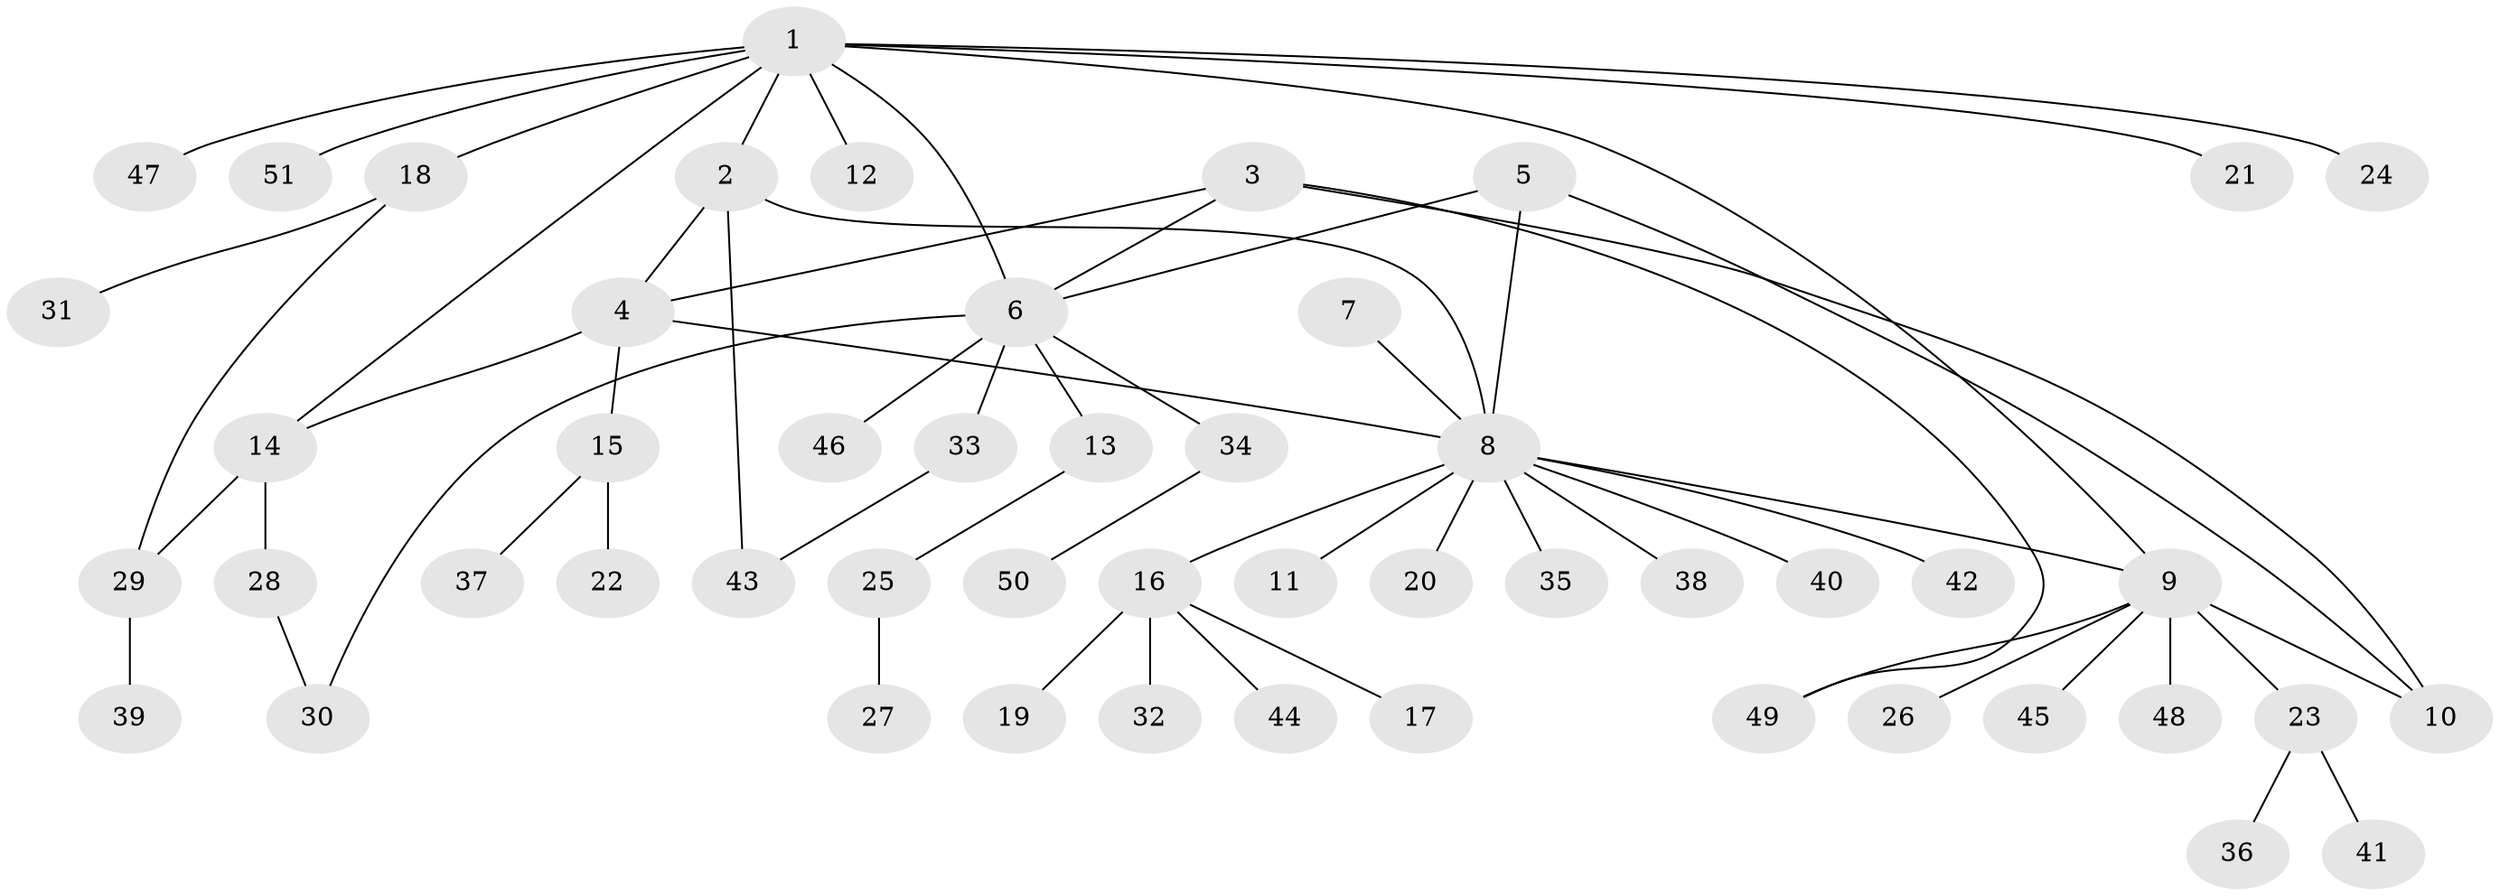 // Generated by graph-tools (version 1.1) at 2025/55/03/09/25 04:55:38]
// undirected, 51 vertices, 61 edges
graph export_dot {
graph [start="1"]
  node [color=gray90,style=filled];
  1;
  2;
  3;
  4;
  5;
  6;
  7;
  8;
  9;
  10;
  11;
  12;
  13;
  14;
  15;
  16;
  17;
  18;
  19;
  20;
  21;
  22;
  23;
  24;
  25;
  26;
  27;
  28;
  29;
  30;
  31;
  32;
  33;
  34;
  35;
  36;
  37;
  38;
  39;
  40;
  41;
  42;
  43;
  44;
  45;
  46;
  47;
  48;
  49;
  50;
  51;
  1 -- 2;
  1 -- 6;
  1 -- 9;
  1 -- 12;
  1 -- 14;
  1 -- 18;
  1 -- 21;
  1 -- 24;
  1 -- 47;
  1 -- 51;
  2 -- 4;
  2 -- 8;
  2 -- 43;
  3 -- 4;
  3 -- 6;
  3 -- 10;
  3 -- 49;
  4 -- 8;
  4 -- 14;
  4 -- 15;
  5 -- 6;
  5 -- 8;
  5 -- 10;
  6 -- 13;
  6 -- 30;
  6 -- 33;
  6 -- 34;
  6 -- 46;
  7 -- 8;
  8 -- 9;
  8 -- 11;
  8 -- 16;
  8 -- 20;
  8 -- 35;
  8 -- 38;
  8 -- 40;
  8 -- 42;
  9 -- 10;
  9 -- 23;
  9 -- 26;
  9 -- 45;
  9 -- 48;
  9 -- 49;
  13 -- 25;
  14 -- 28;
  14 -- 29;
  15 -- 22;
  15 -- 37;
  16 -- 17;
  16 -- 19;
  16 -- 32;
  16 -- 44;
  18 -- 29;
  18 -- 31;
  23 -- 36;
  23 -- 41;
  25 -- 27;
  28 -- 30;
  29 -- 39;
  33 -- 43;
  34 -- 50;
}
